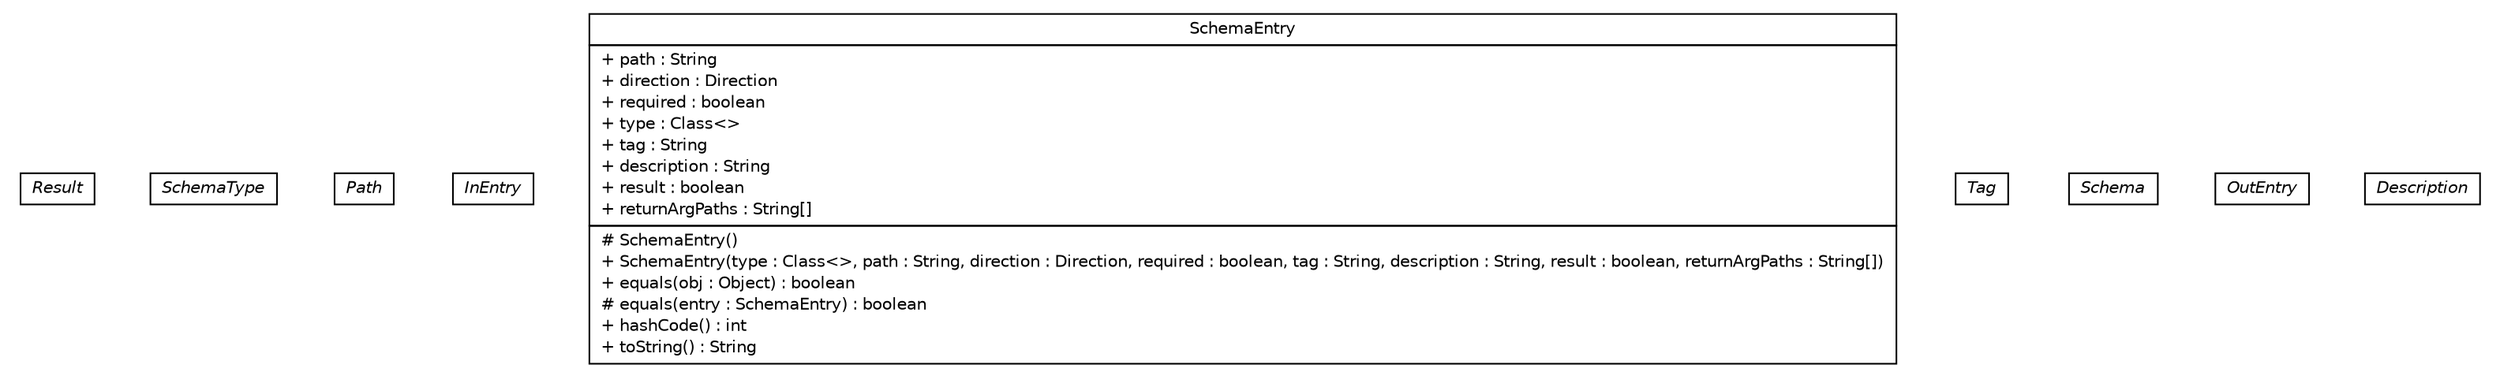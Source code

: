 #!/usr/local/bin/dot
#
# Class diagram 
# Generated by UMLGraph version R5_6 (http://www.umlgraph.org/)
#

digraph G {
	edge [fontname="Helvetica",fontsize=10,labelfontname="Helvetica",labelfontsize=10];
	node [fontname="Helvetica",fontsize=10,shape=plaintext];
	nodesep=0.25;
	ranksep=0.5;
	// sorcer.schema.Result
	c10339 [label=<<table title="sorcer.schema.Result" border="0" cellborder="1" cellspacing="0" cellpadding="2" port="p" href="./Result.html">
		<tr><td><table border="0" cellspacing="0" cellpadding="1">
<tr><td align="center" balign="center"><font face="Helvetica-Oblique"> Result </font></td></tr>
		</table></td></tr>
		</table>>, URL="./Result.html", fontname="Helvetica", fontcolor="black", fontsize=10.0];
	// sorcer.schema.SchemaType
	c10340 [label=<<table title="sorcer.schema.SchemaType" border="0" cellborder="1" cellspacing="0" cellpadding="2" port="p" href="./SchemaType.html">
		<tr><td><table border="0" cellspacing="0" cellpadding="1">
<tr><td align="center" balign="center"><font face="Helvetica-Oblique"> SchemaType </font></td></tr>
		</table></td></tr>
		</table>>, URL="./SchemaType.html", fontname="Helvetica", fontcolor="black", fontsize=10.0];
	// sorcer.schema.Path
	c10341 [label=<<table title="sorcer.schema.Path" border="0" cellborder="1" cellspacing="0" cellpadding="2" port="p" href="./Path.html">
		<tr><td><table border="0" cellspacing="0" cellpadding="1">
<tr><td align="center" balign="center"><font face="Helvetica-Oblique"> Path </font></td></tr>
		</table></td></tr>
		</table>>, URL="./Path.html", fontname="Helvetica", fontcolor="black", fontsize=10.0];
	// sorcer.schema.InEntry
	c10342 [label=<<table title="sorcer.schema.InEntry" border="0" cellborder="1" cellspacing="0" cellpadding="2" port="p" href="./InEntry.html">
		<tr><td><table border="0" cellspacing="0" cellpadding="1">
<tr><td align="center" balign="center"><font face="Helvetica-Oblique"> InEntry </font></td></tr>
		</table></td></tr>
		</table>>, URL="./InEntry.html", fontname="Helvetica", fontcolor="black", fontsize=10.0];
	// sorcer.schema.SchemaEntry
	c10343 [label=<<table title="sorcer.schema.SchemaEntry" border="0" cellborder="1" cellspacing="0" cellpadding="2" port="p" href="./SchemaEntry.html">
		<tr><td><table border="0" cellspacing="0" cellpadding="1">
<tr><td align="center" balign="center"> SchemaEntry </td></tr>
		</table></td></tr>
		<tr><td><table border="0" cellspacing="0" cellpadding="1">
<tr><td align="left" balign="left"> + path : String </td></tr>
<tr><td align="left" balign="left"> + direction : Direction </td></tr>
<tr><td align="left" balign="left"> + required : boolean </td></tr>
<tr><td align="left" balign="left"> + type : Class&lt;&gt; </td></tr>
<tr><td align="left" balign="left"> + tag : String </td></tr>
<tr><td align="left" balign="left"> + description : String </td></tr>
<tr><td align="left" balign="left"> + result : boolean </td></tr>
<tr><td align="left" balign="left"> + returnArgPaths : String[] </td></tr>
		</table></td></tr>
		<tr><td><table border="0" cellspacing="0" cellpadding="1">
<tr><td align="left" balign="left"> # SchemaEntry() </td></tr>
<tr><td align="left" balign="left"> + SchemaEntry(type : Class&lt;&gt;, path : String, direction : Direction, required : boolean, tag : String, description : String, result : boolean, returnArgPaths : String[]) </td></tr>
<tr><td align="left" balign="left"> + equals(obj : Object) : boolean </td></tr>
<tr><td align="left" balign="left"> # equals(entry : SchemaEntry) : boolean </td></tr>
<tr><td align="left" balign="left"> + hashCode() : int </td></tr>
<tr><td align="left" balign="left"> + toString() : String </td></tr>
		</table></td></tr>
		</table>>, URL="./SchemaEntry.html", fontname="Helvetica", fontcolor="black", fontsize=10.0];
	// sorcer.schema.Tag
	c10344 [label=<<table title="sorcer.schema.Tag" border="0" cellborder="1" cellspacing="0" cellpadding="2" port="p" href="./Tag.html">
		<tr><td><table border="0" cellspacing="0" cellpadding="1">
<tr><td align="center" balign="center"><font face="Helvetica-Oblique"> Tag </font></td></tr>
		</table></td></tr>
		</table>>, URL="./Tag.html", fontname="Helvetica", fontcolor="black", fontsize=10.0];
	// sorcer.schema.Schema
	c10345 [label=<<table title="sorcer.schema.Schema" border="0" cellborder="1" cellspacing="0" cellpadding="2" port="p" href="./Schema.html">
		<tr><td><table border="0" cellspacing="0" cellpadding="1">
<tr><td align="center" balign="center"><font face="Helvetica-Oblique"> Schema </font></td></tr>
		</table></td></tr>
		</table>>, URL="./Schema.html", fontname="Helvetica", fontcolor="black", fontsize=10.0];
	// sorcer.schema.OutEntry
	c10346 [label=<<table title="sorcer.schema.OutEntry" border="0" cellborder="1" cellspacing="0" cellpadding="2" port="p" href="./OutEntry.html">
		<tr><td><table border="0" cellspacing="0" cellpadding="1">
<tr><td align="center" balign="center"><font face="Helvetica-Oblique"> OutEntry </font></td></tr>
		</table></td></tr>
		</table>>, URL="./OutEntry.html", fontname="Helvetica", fontcolor="black", fontsize=10.0];
	// sorcer.schema.Description
	c10347 [label=<<table title="sorcer.schema.Description" border="0" cellborder="1" cellspacing="0" cellpadding="2" port="p" href="./Description.html">
		<tr><td><table border="0" cellspacing="0" cellpadding="1">
<tr><td align="center" balign="center"><font face="Helvetica-Oblique"> Description </font></td></tr>
		</table></td></tr>
		</table>>, URL="./Description.html", fontname="Helvetica", fontcolor="black", fontsize=10.0];
}

